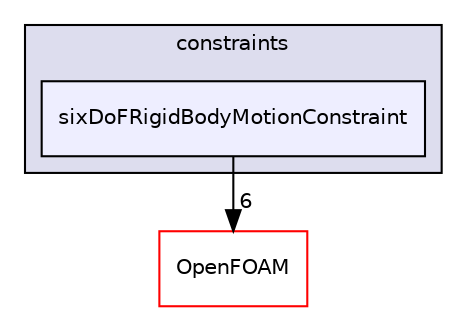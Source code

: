 digraph "src/sixDoFRigidBodyMotion/sixDoFRigidBodyMotion/constraints/sixDoFRigidBodyMotionConstraint" {
  bgcolor=transparent;
  compound=true
  node [ fontsize="10", fontname="Helvetica"];
  edge [ labelfontsize="10", labelfontname="Helvetica"];
  subgraph clusterdir_a3fa1b3e93b4dbff76eabd3f1d052245 {
    graph [ bgcolor="#ddddee", pencolor="black", label="constraints" fontname="Helvetica", fontsize="10", URL="dir_a3fa1b3e93b4dbff76eabd3f1d052245.html"]
  dir_891fd279f962f2a32e570146a8fe449d [shape=box, label="sixDoFRigidBodyMotionConstraint", style="filled", fillcolor="#eeeeff", pencolor="black", URL="dir_891fd279f962f2a32e570146a8fe449d.html"];
  }
  dir_c5473ff19b20e6ec4dfe5c310b3778a8 [shape=box label="OpenFOAM" color="red" URL="dir_c5473ff19b20e6ec4dfe5c310b3778a8.html"];
  dir_891fd279f962f2a32e570146a8fe449d->dir_c5473ff19b20e6ec4dfe5c310b3778a8 [headlabel="6", labeldistance=1.5 headhref="dir_003615_002151.html"];
}
